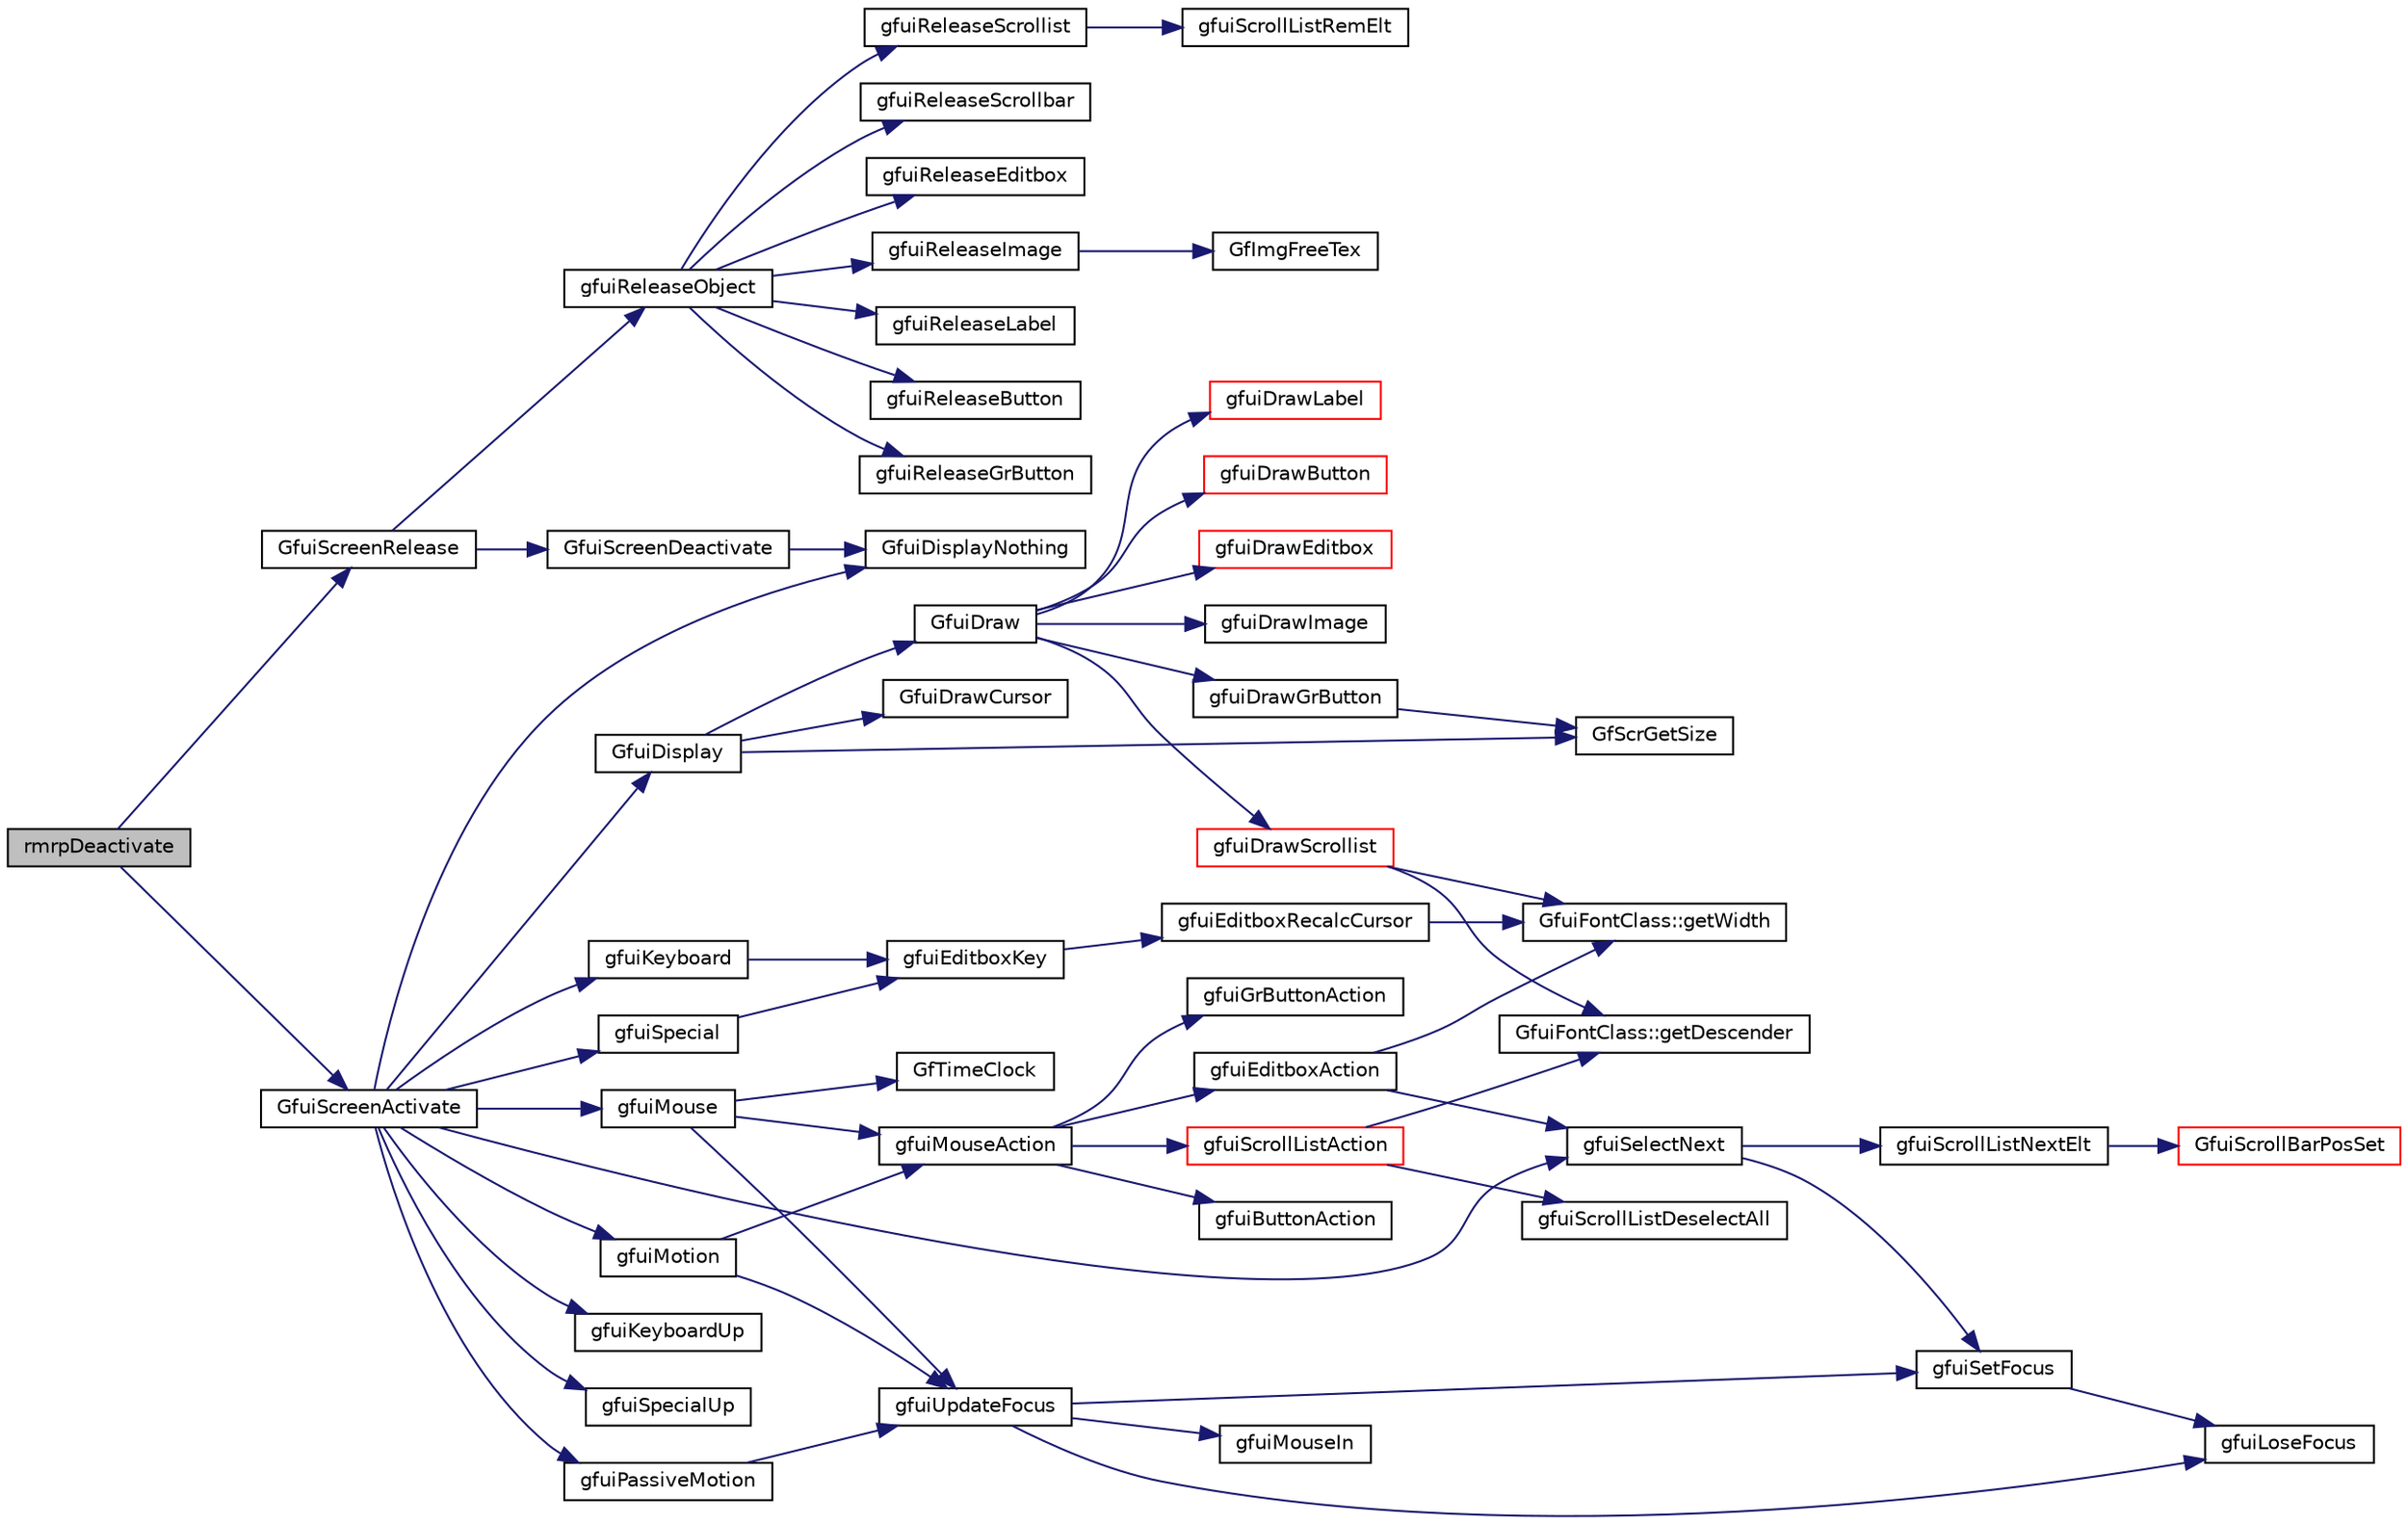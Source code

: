 digraph "rmrpDeactivate"
{
  edge [fontname="Helvetica",fontsize="10",labelfontname="Helvetica",labelfontsize="10"];
  node [fontname="Helvetica",fontsize="10",shape=record];
  rankdir="LR";
  Node1 [label="rmrpDeactivate",height=0.2,width=0.4,color="black", fillcolor="grey75", style="filled", fontcolor="black"];
  Node1 -> Node2 [color="midnightblue",fontsize="10",style="solid",fontname="Helvetica"];
  Node2 [label="GfuiScreenRelease",height=0.2,width=0.4,color="black", fillcolor="white", style="filled",URL="$group__gui.html#ga188b33e2755fc6c39199f60dd60cc6d5",tooltip="Release the given screen. "];
  Node2 -> Node3 [color="midnightblue",fontsize="10",style="solid",fontname="Helvetica"];
  Node3 [label="GfuiScreenDeactivate",height=0.2,width=0.4,color="black", fillcolor="white", style="filled",URL="$group__gui.html#gafcf1d3bd5cbc4b7b001fb1f35d3e1f83",tooltip="Deactivate the current screen. "];
  Node3 -> Node4 [color="midnightblue",fontsize="10",style="solid",fontname="Helvetica"];
  Node4 [label="GfuiDisplayNothing",height=0.2,width=0.4,color="black", fillcolor="white", style="filled",URL="$group__gui.html#gaee94daac7cab61329487b8cca09b5238",tooltip="Dummy display function for glut. "];
  Node2 -> Node5 [color="midnightblue",fontsize="10",style="solid",fontname="Helvetica"];
  Node5 [label="gfuiReleaseObject",height=0.2,width=0.4,color="black", fillcolor="white", style="filled",URL="$gui_8h.html#a88978272c8b0faee3f8b2dd3ab4e707d"];
  Node5 -> Node6 [color="midnightblue",fontsize="10",style="solid",fontname="Helvetica"];
  Node6 [label="gfuiReleaseLabel",height=0.2,width=0.4,color="black", fillcolor="white", style="filled",URL="$gui_8h.html#a6dd4410564ef586b2513b6e07dce87d0"];
  Node5 -> Node7 [color="midnightblue",fontsize="10",style="solid",fontname="Helvetica"];
  Node7 [label="gfuiReleaseButton",height=0.2,width=0.4,color="black", fillcolor="white", style="filled",URL="$gui_8h.html#ae8471f9510a279b708c5f381af14f3b1"];
  Node5 -> Node8 [color="midnightblue",fontsize="10",style="solid",fontname="Helvetica"];
  Node8 [label="gfuiReleaseGrButton",height=0.2,width=0.4,color="black", fillcolor="white", style="filled",URL="$gui_8h.html#a32440e60ae31e63ac50483a210b07441"];
  Node5 -> Node9 [color="midnightblue",fontsize="10",style="solid",fontname="Helvetica"];
  Node9 [label="gfuiReleaseScrollist",height=0.2,width=0.4,color="black", fillcolor="white", style="filled",URL="$gui_8h.html#a9d83a6e1264d364d92db2abe5d3b5dc9"];
  Node9 -> Node10 [color="midnightblue",fontsize="10",style="solid",fontname="Helvetica"];
  Node10 [label="gfuiScrollListRemElt",height=0.2,width=0.4,color="black", fillcolor="white", style="filled",URL="$guiscrollist_8cpp.html#ab8aa67f15ff806546270982e3d0a2e8c"];
  Node5 -> Node11 [color="midnightblue",fontsize="10",style="solid",fontname="Helvetica"];
  Node11 [label="gfuiReleaseScrollbar",height=0.2,width=0.4,color="black", fillcolor="white", style="filled",URL="$gui_8h.html#aff7c8aaa89fc5b28516c4296c2aaefa9"];
  Node5 -> Node12 [color="midnightblue",fontsize="10",style="solid",fontname="Helvetica"];
  Node12 [label="gfuiReleaseEditbox",height=0.2,width=0.4,color="black", fillcolor="white", style="filled",URL="$gui_8h.html#af01b80c840b79ec09f46b0afd1e3ac78"];
  Node5 -> Node13 [color="midnightblue",fontsize="10",style="solid",fontname="Helvetica"];
  Node13 [label="gfuiReleaseImage",height=0.2,width=0.4,color="black", fillcolor="white", style="filled",URL="$gui_8h.html#a8b38cbbe1a1d323ecd6c81b7583ff4bb"];
  Node13 -> Node14 [color="midnightblue",fontsize="10",style="solid",fontname="Helvetica"];
  Node14 [label="GfImgFreeTex",height=0.2,width=0.4,color="black", fillcolor="white", style="filled",URL="$group__img.html#ga9d9a836b28aed4c05fe275cff278143f",tooltip="Free the texture. "];
  Node1 -> Node15 [color="midnightblue",fontsize="10",style="solid",fontname="Helvetica"];
  Node15 [label="GfuiScreenActivate",height=0.2,width=0.4,color="black", fillcolor="white", style="filled",URL="$group__gui.html#gadbbca757848adfdf2719c4678e30a0a2",tooltip="Activate a screen and make it current. "];
  Node15 -> Node16 [color="midnightblue",fontsize="10",style="solid",fontname="Helvetica"];
  Node16 [label="gfuiKeyboard",height=0.2,width=0.4,color="black", fillcolor="white", style="filled",URL="$gui_8cpp.html#a3619be0bdc95141c110ee218eb7e62e4"];
  Node16 -> Node17 [color="midnightblue",fontsize="10",style="solid",fontname="Helvetica"];
  Node17 [label="gfuiEditboxKey",height=0.2,width=0.4,color="black", fillcolor="white", style="filled",URL="$gui_8h.html#a1cec26e9e8a7c3543e3168fe9474cd92"];
  Node17 -> Node18 [color="midnightblue",fontsize="10",style="solid",fontname="Helvetica"];
  Node18 [label="gfuiEditboxRecalcCursor",height=0.2,width=0.4,color="black", fillcolor="white", style="filled",URL="$guiedit_8cpp.html#afc053e8811e9211883f94c3fbd10f87e"];
  Node18 -> Node19 [color="midnightblue",fontsize="10",style="solid",fontname="Helvetica"];
  Node19 [label="GfuiFontClass::getWidth",height=0.2,width=0.4,color="black", fillcolor="white", style="filled",URL="$class_gfui_font_class.html#a96fb79e144b166ac018613a77795b7d0"];
  Node15 -> Node20 [color="midnightblue",fontsize="10",style="solid",fontname="Helvetica"];
  Node20 [label="gfuiSpecial",height=0.2,width=0.4,color="black", fillcolor="white", style="filled",URL="$gui_8cpp.html#a2c8de10f1d60582218355213db409b9a"];
  Node20 -> Node17 [color="midnightblue",fontsize="10",style="solid",fontname="Helvetica"];
  Node15 -> Node21 [color="midnightblue",fontsize="10",style="solid",fontname="Helvetica"];
  Node21 [label="gfuiKeyboardUp",height=0.2,width=0.4,color="black", fillcolor="white", style="filled",URL="$gui_8cpp.html#a3e2bd83ae849b7ca7f8e40ec65e6581e"];
  Node15 -> Node22 [color="midnightblue",fontsize="10",style="solid",fontname="Helvetica"];
  Node22 [label="gfuiSpecialUp",height=0.2,width=0.4,color="black", fillcolor="white", style="filled",URL="$gui_8cpp.html#acb5f70914d40bfcb79bed5a5a4446e85"];
  Node15 -> Node23 [color="midnightblue",fontsize="10",style="solid",fontname="Helvetica"];
  Node23 [label="gfuiMouse",height=0.2,width=0.4,color="black", fillcolor="white", style="filled",URL="$gui_8cpp.html#ade1f47865ce9b44d82919d7ff112eed7"];
  Node23 -> Node24 [color="midnightblue",fontsize="10",style="solid",fontname="Helvetica"];
  Node24 [label="GfTimeClock",height=0.2,width=0.4,color="black", fillcolor="white", style="filled",URL="$os_8cpp.html#aa735d1d80d0c5f9b180b077193f32c3b",tooltip="Get the time in seconds. "];
  Node23 -> Node25 [color="midnightblue",fontsize="10",style="solid",fontname="Helvetica"];
  Node25 [label="gfuiUpdateFocus",height=0.2,width=0.4,color="black", fillcolor="white", style="filled",URL="$gui_8h.html#ad0ee648d27adf739342e6f8c351d535c"];
  Node25 -> Node26 [color="midnightblue",fontsize="10",style="solid",fontname="Helvetica"];
  Node26 [label="gfuiMouseIn",height=0.2,width=0.4,color="black", fillcolor="white", style="filled",URL="$guiobject_8cpp.html#ad50c175636e40eea115ee1a2eed30f27"];
  Node25 -> Node27 [color="midnightblue",fontsize="10",style="solid",fontname="Helvetica"];
  Node27 [label="gfuiLoseFocus",height=0.2,width=0.4,color="black", fillcolor="white", style="filled",URL="$guiobject_8cpp.html#aa0d7dd7b8f3d0a46e8ab2dbf065a4883"];
  Node25 -> Node28 [color="midnightblue",fontsize="10",style="solid",fontname="Helvetica"];
  Node28 [label="gfuiSetFocus",height=0.2,width=0.4,color="black", fillcolor="white", style="filled",URL="$guiobject_8cpp.html#ac468a6961dd70cef1876c627cd49d848"];
  Node28 -> Node27 [color="midnightblue",fontsize="10",style="solid",fontname="Helvetica"];
  Node23 -> Node29 [color="midnightblue",fontsize="10",style="solid",fontname="Helvetica"];
  Node29 [label="gfuiMouseAction",height=0.2,width=0.4,color="black", fillcolor="white", style="filled",URL="$gui_8h.html#a5de9cfcd87c95cb51a4c11ba331dff32"];
  Node29 -> Node30 [color="midnightblue",fontsize="10",style="solid",fontname="Helvetica"];
  Node30 [label="gfuiButtonAction",height=0.2,width=0.4,color="black", fillcolor="white", style="filled",URL="$gui_8h.html#acbff699f340f518cee9cf0a46ef04d9a"];
  Node29 -> Node31 [color="midnightblue",fontsize="10",style="solid",fontname="Helvetica"];
  Node31 [label="gfuiGrButtonAction",height=0.2,width=0.4,color="black", fillcolor="white", style="filled",URL="$gui_8h.html#afcc1260e1bb0c7c027f60bb59391c10f"];
  Node29 -> Node32 [color="midnightblue",fontsize="10",style="solid",fontname="Helvetica"];
  Node32 [label="gfuiScrollListAction",height=0.2,width=0.4,color="red", fillcolor="white", style="filled",URL="$gui_8h.html#a89189f7001b7f5ab6267b81818e7a1f9"];
  Node32 -> Node33 [color="midnightblue",fontsize="10",style="solid",fontname="Helvetica"];
  Node33 [label="gfuiScrollListDeselectAll",height=0.2,width=0.4,color="black", fillcolor="white", style="filled",URL="$guiscrollist_8cpp.html#a09c0bf5b926f461ecef2ab224d8ceedf"];
  Node32 -> Node34 [color="midnightblue",fontsize="10",style="solid",fontname="Helvetica"];
  Node34 [label="GfuiFontClass::getDescender",height=0.2,width=0.4,color="black", fillcolor="white", style="filled",URL="$class_gfui_font_class.html#a9285866cfaa26f2db416dec244ede542"];
  Node29 -> Node35 [color="midnightblue",fontsize="10",style="solid",fontname="Helvetica"];
  Node35 [label="gfuiEditboxAction",height=0.2,width=0.4,color="black", fillcolor="white", style="filled",URL="$gui_8h.html#a595507a7cb5f4a9bb07c6032ffeca39c"];
  Node35 -> Node36 [color="midnightblue",fontsize="10",style="solid",fontname="Helvetica"];
  Node36 [label="gfuiSelectNext",height=0.2,width=0.4,color="black", fillcolor="white", style="filled",URL="$gui_8h.html#a7a6da8d971b522d762eecf0081c42ba0"];
  Node36 -> Node37 [color="midnightblue",fontsize="10",style="solid",fontname="Helvetica"];
  Node37 [label="gfuiScrollListNextElt",height=0.2,width=0.4,color="black", fillcolor="white", style="filled",URL="$gui_8h.html#a079d5ab4acd51aed89531b606b964645"];
  Node37 -> Node38 [color="midnightblue",fontsize="10",style="solid",fontname="Helvetica"];
  Node38 [label="GfuiScrollBarPosSet",height=0.2,width=0.4,color="red", fillcolor="white", style="filled",URL="$group__gui.html#gaa35943b6738d7be5493fdd2f0fe80664",tooltip="Set new values for position. "];
  Node36 -> Node28 [color="midnightblue",fontsize="10",style="solid",fontname="Helvetica"];
  Node35 -> Node19 [color="midnightblue",fontsize="10",style="solid",fontname="Helvetica"];
  Node15 -> Node39 [color="midnightblue",fontsize="10",style="solid",fontname="Helvetica"];
  Node39 [label="gfuiMotion",height=0.2,width=0.4,color="black", fillcolor="white", style="filled",URL="$gui_8cpp.html#aa59dac80c8fd096eab17e7311a111b27"];
  Node39 -> Node25 [color="midnightblue",fontsize="10",style="solid",fontname="Helvetica"];
  Node39 -> Node29 [color="midnightblue",fontsize="10",style="solid",fontname="Helvetica"];
  Node15 -> Node40 [color="midnightblue",fontsize="10",style="solid",fontname="Helvetica"];
  Node40 [label="gfuiPassiveMotion",height=0.2,width=0.4,color="black", fillcolor="white", style="filled",URL="$gui_8cpp.html#a522b86e9eae7540ee8340f5f3aca9e00"];
  Node40 -> Node25 [color="midnightblue",fontsize="10",style="solid",fontname="Helvetica"];
  Node15 -> Node36 [color="midnightblue",fontsize="10",style="solid",fontname="Helvetica"];
  Node15 -> Node41 [color="midnightblue",fontsize="10",style="solid",fontname="Helvetica"];
  Node41 [label="GfuiDisplay",height=0.2,width=0.4,color="black", fillcolor="white", style="filled",URL="$group__gui.html#ga556f4f79d6831b2c3f8d152471b7e1c9",tooltip="Display function for the GUI to be called during redisplay of glut. "];
  Node41 -> Node42 [color="midnightblue",fontsize="10",style="solid",fontname="Helvetica"];
  Node42 [label="GfScrGetSize",height=0.2,width=0.4,color="black", fillcolor="white", style="filled",URL="$group__screen.html#gadcb66ba3f12ba1cb4c98367898c7f432",tooltip="Get the screen and viewport sizes. "];
  Node41 -> Node43 [color="midnightblue",fontsize="10",style="solid",fontname="Helvetica"];
  Node43 [label="GfuiDraw",height=0.2,width=0.4,color="black", fillcolor="white", style="filled",URL="$gui_8h.html#a564fce5b185b3c92b85c7b16b6187e2c"];
  Node43 -> Node44 [color="midnightblue",fontsize="10",style="solid",fontname="Helvetica"];
  Node44 [label="gfuiDrawLabel",height=0.2,width=0.4,color="red", fillcolor="white", style="filled",URL="$gui_8h.html#a74a01d4e1042be04c670f6c3b6d7735b"];
  Node43 -> Node45 [color="midnightblue",fontsize="10",style="solid",fontname="Helvetica"];
  Node45 [label="gfuiDrawButton",height=0.2,width=0.4,color="red", fillcolor="white", style="filled",URL="$gui_8h.html#ae1057e6f10be9e8a86eb542fd143aa15"];
  Node43 -> Node46 [color="midnightblue",fontsize="10",style="solid",fontname="Helvetica"];
  Node46 [label="gfuiDrawGrButton",height=0.2,width=0.4,color="black", fillcolor="white", style="filled",URL="$gui_8h.html#a845cc5595650941b3262f59ec2151d73"];
  Node46 -> Node42 [color="midnightblue",fontsize="10",style="solid",fontname="Helvetica"];
  Node43 -> Node47 [color="midnightblue",fontsize="10",style="solid",fontname="Helvetica"];
  Node47 [label="gfuiDrawScrollist",height=0.2,width=0.4,color="red", fillcolor="white", style="filled",URL="$gui_8h.html#aa41908587a42a177f91d9085a0f5b9b9"];
  Node47 -> Node34 [color="midnightblue",fontsize="10",style="solid",fontname="Helvetica"];
  Node47 -> Node19 [color="midnightblue",fontsize="10",style="solid",fontname="Helvetica"];
  Node43 -> Node48 [color="midnightblue",fontsize="10",style="solid",fontname="Helvetica"];
  Node48 [label="gfuiDrawEditbox",height=0.2,width=0.4,color="red", fillcolor="white", style="filled",URL="$gui_8h.html#ae3becdff6cf216009b63e9b5606a3372"];
  Node43 -> Node49 [color="midnightblue",fontsize="10",style="solid",fontname="Helvetica"];
  Node49 [label="gfuiDrawImage",height=0.2,width=0.4,color="black", fillcolor="white", style="filled",URL="$gui_8h.html#a19363e75946ed269779205e15c4de478"];
  Node41 -> Node50 [color="midnightblue",fontsize="10",style="solid",fontname="Helvetica"];
  Node50 [label="GfuiDrawCursor",height=0.2,width=0.4,color="black", fillcolor="white", style="filled",URL="$gui_8h.html#a2b5094a549ab8d717c1adce3a25aa4d6"];
  Node15 -> Node4 [color="midnightblue",fontsize="10",style="solid",fontname="Helvetica"];
}
